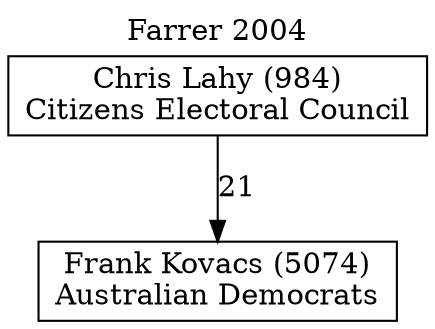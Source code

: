 // House preference flow
digraph "Frank Kovacs (5074)_Farrer_2004" {
	graph [label="Farrer 2004" labelloc=t mclimit=10]
	node [shape=box]
	"Frank Kovacs (5074)" [label="Frank Kovacs (5074)
Australian Democrats"]
	"Chris Lahy (984)" [label="Chris Lahy (984)
Citizens Electoral Council"]
	"Chris Lahy (984)" -> "Frank Kovacs (5074)" [label=21]
}
